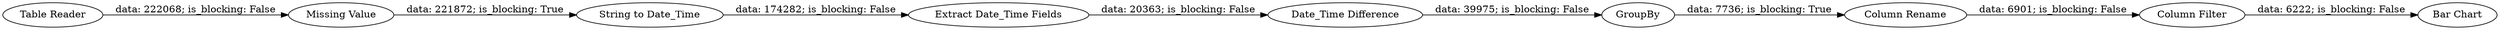 digraph {
	"750771348031913523_10" [label="Bar Chart"]
	"750771348031913523_9" [label="Column Filter"]
	"750771348031913523_3" [label="Date_Time Difference"]
	"750771348031913523_4" [label=GroupBy]
	"750771348031913523_6" [label="Extract Date_Time Fields"]
	"750771348031913523_2" [label="String to Date_Time"]
	"750771348031913523_8" [label="Column Rename"]
	"750771348031913523_5" [label="Missing Value"]
	"750771348031913523_1" [label="Table Reader"]
	"750771348031913523_4" -> "750771348031913523_8" [label="data: 7736; is_blocking: True"]
	"750771348031913523_5" -> "750771348031913523_2" [label="data: 221872; is_blocking: True"]
	"750771348031913523_8" -> "750771348031913523_9" [label="data: 6901; is_blocking: False"]
	"750771348031913523_2" -> "750771348031913523_6" [label="data: 174282; is_blocking: False"]
	"750771348031913523_9" -> "750771348031913523_10" [label="data: 6222; is_blocking: False"]
	"750771348031913523_6" -> "750771348031913523_3" [label="data: 20363; is_blocking: False"]
	"750771348031913523_1" -> "750771348031913523_5" [label="data: 222068; is_blocking: False"]
	"750771348031913523_3" -> "750771348031913523_4" [label="data: 39975; is_blocking: False"]
	rankdir=LR
}
